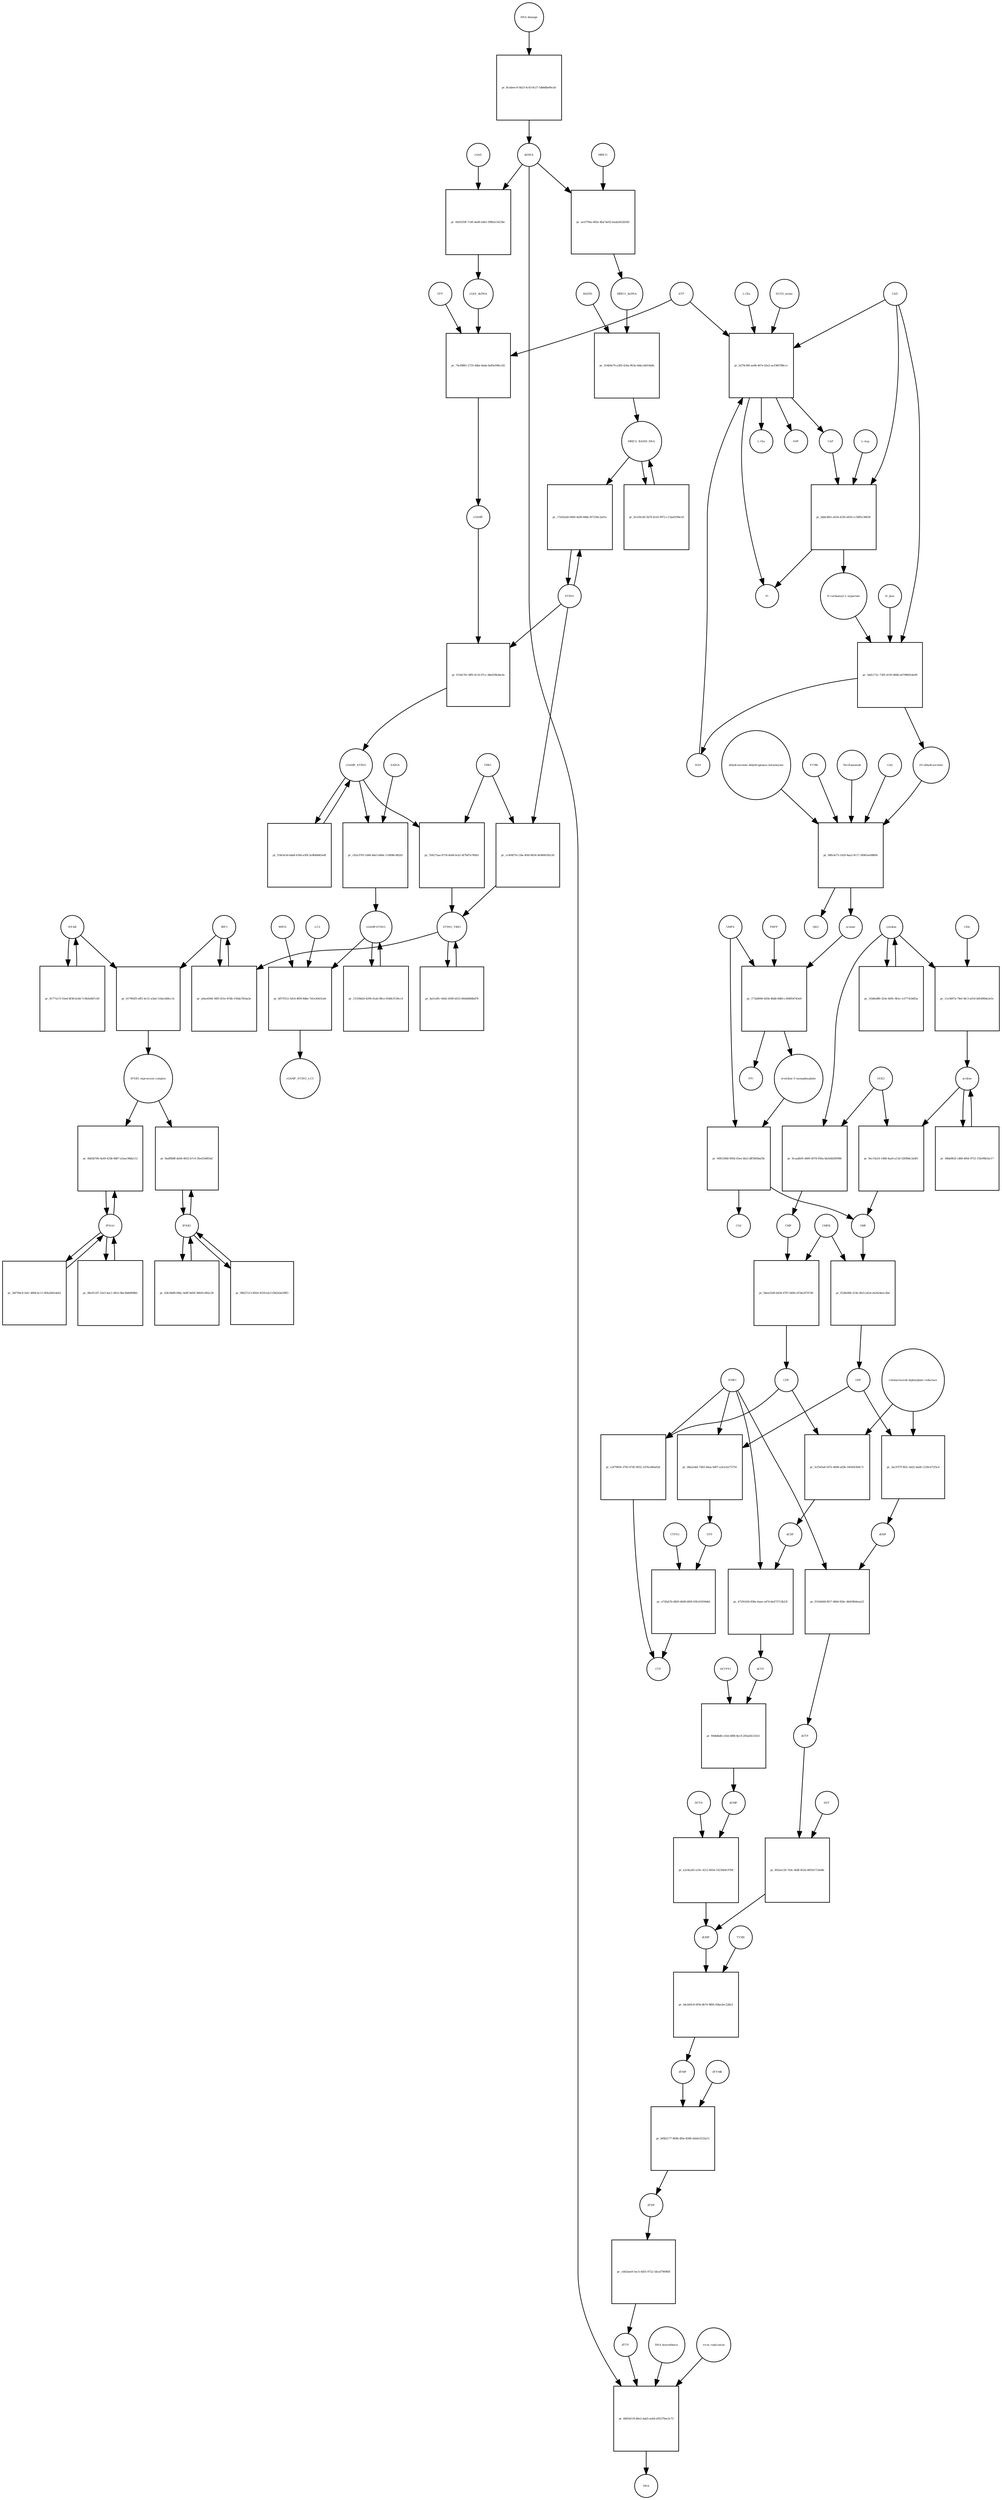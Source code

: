 strict digraph  {
"NF-kB" [annotation="urn_miriam_obo.go_GO%3A0071159", bipartite=0, cls=complex, fontsize=4, label="NF-kB", shape=circle];
"pr_617992f5-eff2-4c51-a3ad-118acd48cc3c" [annotation="", bipartite=1, cls=process, fontsize=4, label="pr_617992f5-eff2-4c51-a3ad-118acd48cc3c", shape=square];
"IFNB1 expression complex" [annotation="", bipartite=0, cls=complex, fontsize=4, label="IFNB1 expression complex", shape=circle];
IRF3 [annotation="urn_miriam_hgnc_6118|urn_miriam_uniprot_Q14653|urn_miriam_ensembl_ENSG00000126456|urn_miriam_refseq_NM_001571|urn_miriam_hgnc.symbol_IRF3|urn_miriam_ncbigene_3661", bipartite=0, cls="macromolecule multimer", fontsize=4, label=IRF3, shape=circle];
dCDP [annotation="urn_miriam_obo.chebi_CHEBI%3A28846", bipartite=0, cls="simple chemical", fontsize=4, label=dCDP, shape=circle];
"pr_47291426-838a-4aae-a47d-da473712b23f" [annotation="", bipartite=1, cls=process, fontsize=4, label="pr_47291426-838a-4aae-a47d-da473712b23f", shape=square];
dCTP [annotation="urn_miriam_obo.chebi_CHEBI%3A16311", bipartite=0, cls="simple chemical", fontsize=4, label=dCTP, shape=circle];
NME1 [annotation="urn_miriam_uniprot_P15531|urn_miriam_hgnc_7849", bipartite=0, cls=macromolecule, fontsize=4, label=NME1, shape=circle];
uridine [annotation="urn_miriam_obo.chebi_CHEBI%3A16704", bipartite=0, cls="simple chemical", fontsize=4, label=uridine, shape=circle];
"pr_9ec10a16-1488-4aa9-a13d-5269b8c3a4f5" [annotation="", bipartite=1, cls=process, fontsize=4, label="pr_9ec10a16-1488-4aa9-a13d-5269b8c3a4f5", shape=square];
UMP [annotation="urn_miriam_obo.chebi_CHEBI%3A57865", bipartite=0, cls="simple chemical", fontsize=4, label=UMP, shape=circle];
UCK2 [annotation="urn_miriam_uniprot_Q9HA47|urn_miriam_hgnc_HGNC%3A12562", bipartite=0, cls=macromolecule, fontsize=4, label=UCK2, shape=circle];
"orotidine 5'-monophosphate" [annotation="urn_miriam_obo.chebi_CHEBI%3A15842", bipartite=0, cls="simple chemical", fontsize=4, label="orotidine 5'-monophosphate", shape=circle];
"pr_008150b8-905b-43ee-bfa5-dff56fd4af5b" [annotation="", bipartite=1, cls=process, fontsize=4, label="pr_008150b8-905b-43ee-bfa5-dff56fd4af5b", shape=square];
UMPS [annotation="urn_miriam_ncbigene_7372|urn_miriam_refseq_NM_000373|urn_miriam_hgnc.symbol_UMPS|urn_miriam_hgnc_12563|urn_miriam_ensembl_ENSG00000114491|urn_miriam_uniprot_P11172", bipartite=0, cls="macromolecule multimer", fontsize=4, label=UMPS, shape=circle];
CO2 [annotation="urn_miriam_obo.chebi_CHEBI%3A16526", bipartite=0, cls="simple chemical", fontsize=4, label=CO2, shape=circle];
UTP [annotation="urn_miriam_obo.chebi_CHEBI%3A15713", bipartite=0, cls="simple chemical", fontsize=4, label=UTP, shape=circle];
"pr_a72fab7b-d820-4b08-bf09-03fc61659d4d" [annotation="", bipartite=1, cls=process, fontsize=4, label="pr_a72fab7b-d820-4b08-bf09-03fc61659d4d", shape=square];
CTP [annotation="urn_miriam_obo.chebi_CHEBI%3A17677", bipartite=0, cls="simple chemical", fontsize=4, label=CTP, shape=circle];
CTPS1 [annotation="urn_miriam_hgnc_HGNC%3A2519|urn_miriam_uniprot_P17812", bipartite=0, cls=macromolecule, fontsize=4, label=CTPS1, shape=circle];
UDP [annotation="urn_miriam_obo.chebi_CHEBI%3A17659", bipartite=0, cls="simple chemical", fontsize=4, label=UDP, shape=circle];
"pr_3ac97f7f-f82c-4d22-bad6-1239cb71f5c4" [annotation="", bipartite=1, cls=process, fontsize=4, label="pr_3ac97f7f-f82c-4d22-bad6-1239cb71f5c4", shape=square];
dUDP [annotation="urn_miriam_obo.chebi_CHEBI%3A28850", bipartite=0, cls="simple chemical", fontsize=4, label=dUDP, shape=circle];
"ribonucleoside-diphosphate reductase" [annotation="urn_miriam_brenda_1.17.4.1|urn_miriam_obo.go_GO%3A0005971", bipartite=0, cls=complex, fontsize=4, label="ribonucleoside-diphosphate reductase", shape=circle];
IFNB1 [annotation="urn_miriam_ensembl_ENSG00000171855|urn_miriam_hgnc.symbol_IFNB1|urn_miriam_hgnc_5434|urn_miriam_uniprot_P01574|urn_miriam_refseq_NM_002176|urn_miriam_ncbigene_3456", bipartite=0, cls=macromolecule, fontsize=4, label=IFNB1, shape=circle];
"pr_8adf9b8f-de66-4652-b7c0-5feef24893af" [annotation="", bipartite=1, cls=process, fontsize=4, label="pr_8adf9b8f-de66-4652-b7c0-5feef24893af", shape=square];
"pr_f528e906-219e-4fe5-a424-eb3424eec2bd" [annotation="", bipartite=1, cls=process, fontsize=4, label="pr_f528e906-219e-4fe5-a424-eb3424eec2bd", shape=square];
CMPK [annotation="urn_miriam_uniprot_P30085|urn_miriam_hgnc_HGNC%3A18170", bipartite=0, cls=macromolecule, fontsize=4, label=CMPK, shape=circle];
"cGAMP-STING" [annotation="", bipartite=0, cls=complex, fontsize=4, label="cGAMP-STING", shape=circle];
"pr_11559d24-4290-41ab-98ce-6548cf136cc4" [annotation="", bipartite=1, cls=process, fontsize=4, label="pr_11559d24-4290-41ab-98ce-6548cf136cc4", shape=square];
IFNA1 [annotation="urn_miriam_hgnc.symbol_IFNA1|urn_miriam_ncbigene_3439|urn_miriam_refseq_NM_024013|urn_miriam_uniprot_P01562|urn_miriam_hgnc_5417|urn_miriam_ensembl_ENSG00000197919", bipartite=0, cls=macromolecule, fontsize=4, label=IFNA1, shape=circle];
"pr_0bb5b766-0a49-433b-9d87-a5eac98da112" [annotation="", bipartite=1, cls=process, fontsize=4, label="pr_0bb5b766-0a49-433b-9d87-a5eac98da112", shape=square];
"pr_94bb962f-cd68-4f64-9755-15fe99b1bc17" [annotation="", bipartite=1, cls=process, fontsize=4, label="pr_94bb962f-cd68-4f64-9755-15fe99b1bc17", shape=square];
CDP [annotation="urn_miriam_obo.chebi_CHEBI%3A17239", bipartite=0, cls="simple chemical", fontsize=4, label=CDP, shape=circle];
"pr_5cf545a8-507e-4008-ad3b-1404563b9c7c" [annotation="", bipartite=1, cls=process, fontsize=4, label="pr_5cf545a8-507e-4008-ad3b-1404563b9c7c", shape=square];
"pr_e2f79854-3785-47d5-9932-1d76cd40a02d" [annotation="", bipartite=1, cls=process, fontsize=4, label="pr_e2f79854-3785-47d5-9932-1d76cd40a02d", shape=square];
dTDP [annotation="urn_miriam_obo.chebi_CHEBI%3A18075", bipartite=0, cls="simple chemical", fontsize=4, label=dTDP, shape=circle];
"pr_cb63aee9-5ec5-4d55-9722-5dcaf7909fdf" [annotation="", bipartite=1, cls=process, fontsize=4, label="pr_cb63aee9-5ec5-4d55-9722-5dcaf7909fdf", shape=square];
dTTP [annotation="urn_miriam_obo.chebi_CHEBI%3A18077", bipartite=0, cls="simple chemical", fontsize=4, label=dTTP, shape=circle];
CMP [annotation="urn_miriam_obo.chebi_CHEBI%3A17361", bipartite=0, cls="simple chemical", fontsize=4, label=CMP, shape=circle];
"pr_04ea55d0-bd34-4787-bfd9-c874e2974740" [annotation="", bipartite=1, cls=process, fontsize=4, label="pr_04ea55d0-bd34-4787-bfd9-c874e2974740", shape=square];
dUMP [annotation="urn_miriam_obo.chebi_CHEBI%3A17622", bipartite=0, cls="simple chemical", fontsize=4, label=dUMP, shape=circle];
"pr_44cb95c8-0f5b-4b74-9805-83be2ec228a3" [annotation="", bipartite=1, cls=process, fontsize=4, label="pr_44cb95c8-0f5b-4b74-9805-83be2ec228a3", shape=square];
dTMP [annotation="urn_miriam_obo.chebi_CHEBI%3A17013", bipartite=0, cls="simple chemical", fontsize=4, label=dTMP, shape=circle];
TYMS [annotation="urn_miriam_uniprot_P04818|urn_miriam_hgnc_HGNC%3A12441", bipartite=0, cls=macromolecule, fontsize=4, label=TYMS, shape=circle];
dsDNA [annotation="urn_miriam_obo.chebi_CHEBI%3A75909", bipartite=0, cls="simple chemical", fontsize=4, label=dsDNA, shape=circle];
"pr_6b95d118-d6e2-4ab5-aeb4-d35270ee3c73" [annotation="", bipartite=1, cls=process, fontsize=4, label="pr_6b95d118-d6e2-4ab5-aeb4-d35270ee3c73", shape=square];
DNA [annotation="", bipartite=0, cls="nucleic acid feature", fontsize=4, label=DNA, shape=circle];
"DNA biosynthesis" [annotation="urn_miriam_obo.go_GO%3A0071897", bipartite=0, cls=phenotype, fontsize=4, label="DNA biosynthesis", shape=circle];
"virus replication" [annotation="urn_miriam_obo.go_GO%3A0019079", bipartite=0, cls=phenotype, fontsize=4, label="virus replication", shape=circle];
MRE11_RAD50_DNA [annotation="", bipartite=0, cls=complex, fontsize=4, label=MRE11_RAD50_DNA, shape=circle];
"pr_9ce50c00-5b79-41d3-9972-c13aa9190e18" [annotation="", bipartite=1, cls=process, fontsize=4, label="pr_9ce50c00-5b79-41d3-9972-c13aa9190e18", shape=square];
"pr_f9d4dbd0-c63d-48f8-9ec9-205a64131b11" [annotation="", bipartite=1, cls=process, fontsize=4, label="pr_f9d4dbd0-c63d-48f8-9ec9-205a64131b11", shape=square];
dCMP [annotation="urn_miriam_obo.chebi_CHEBI%3A15918", bipartite=0, cls="simple chemical", fontsize=4, label=dCMP, shape=circle];
DCTPP1 [annotation="urn_miriam_uniprot_Q9H773|urn_miriam_hgnc_HGNC%3A28777", bipartite=0, cls=macromolecule, fontsize=4, label=DCTPP1, shape=circle];
"pr_98027213-8024-4559-b2cf-f9d2d3a59ff2" [annotation="", bipartite=1, cls=process, fontsize=4, label="pr_98027213-8024-4559-b2cf-f9d2d3a59ff2", shape=square];
"pr_43fc6b98-04bc-4e8f-9d58-36b91c882c28" [annotation="", bipartite=1, cls=process, fontsize=4, label="pr_43fc6b98-04bc-4e8f-9d58-36b91c882c28", shape=square];
ATP [annotation="urn_miriam_obo.chebi_CHEBI%3A15422", bipartite=0, cls="simple chemical", fontsize=4, label=ATP, shape=circle];
"pr_74cf8881-2735-44be-8ada-4ef0e598cc82" [annotation="", bipartite=1, cls=process, fontsize=4, label="pr_74cf8881-2735-44be-8ada-4ef0e598cc82", shape=square];
GTP [annotation="urn_miriam_obo.chebi_CHEBI%3A15996", bipartite=0, cls="simple chemical", fontsize=4, label=GTP, shape=circle];
cGAMP [annotation="urn_miriam_obo.chebi_CHEBI%3A75947", bipartite=0, cls="simple chemical", fontsize=4, label=cGAMP, shape=circle];
cGAS_dsDNA [annotation=urn_miriam_pubmed_28363908, bipartite=0, cls=complex, fontsize=4, label=cGAS_dsDNA, shape=circle];
cytidine [annotation="urn_miriam_obo.chebi_CHEBI%3A17562", bipartite=0, cls="simple chemical", fontsize=4, label=cytidine, shape=circle];
"pr_9caadb95-4400-4078-956a-bb3e8d3f0986" [annotation="", bipartite=1, cls=process, fontsize=4, label="pr_9caadb95-4400-4078-956a-bb3e8d3f0986", shape=square];
"pr_f516e761-6ff0-4110-97cc-dbef29b3dc0a" [annotation="", bipartite=1, cls=process, fontsize=4, label="pr_f516e761-6ff0-4110-97cc-dbef29b3dc0a", shape=square];
STING [annotation=urn_miriam_uniprot_Q86WV6, bipartite=0, cls="macromolecule multimer", fontsize=4, label=STING, shape=circle];
cGAMP_STING [annotation="urn_miriam_obo.go_GO%3A1990231", bipartite=0, cls=complex, fontsize=4, label=cGAMP_STING, shape=circle];
"L-Gln" [annotation="urn_miriam_obo.chebi_CHEBI%3A18050", bipartite=0, cls="simple chemical", fontsize=4, label="L-Gln", shape=circle];
"pr_b279c06f-ae84-447e-b5e2-acf360788ccc" [annotation="", bipartite=1, cls=process, fontsize=4, label="pr_b279c06f-ae84-447e-b5e2-acf360788ccc", shape=square];
CAP [annotation="urn_miriam_obo.chebi_CHEBI%3A17672", bipartite=0, cls="simple chemical", fontsize=4, label=CAP, shape=circle];
CAD [annotation="urn_miriam_refseq_NM_001306079|urn_miriam_hgnc_1424|urn_miriam_hgnc.symbol_CAD|urn_miriam_uniprot_P27708|urn_miriam_ncbigene_790|urn_miriam_ensembl_ENSG00000084774", bipartite=0, cls=macromolecule, fontsize=4, label=CAD, shape=circle];
HCO3_minus [annotation="urn_miriam_obo.chebi_CHEBI%3A17544", bipartite=0, cls="simple chemical", fontsize=4, label=HCO3_minus, shape=circle];
H2O [annotation="urn_miriam_obo.chebi_CHEBI%3A15377", bipartite=0, cls="simple chemical", fontsize=4, label=H2O, shape=circle];
"L-Glu" [annotation="urn_miriam_obo.chebi_CHEBI%3A16015", bipartite=0, cls="simple chemical", fontsize=4, label="L-Glu", shape=circle];
ADP [annotation="urn_miriam_obo.chebi_CHEBI%3A16761", bipartite=0, cls="simple chemical", fontsize=4, label=ADP, shape=circle];
Pi [annotation="urn_miriam_obo.chebi_CHEBI%3A18367", bipartite=0, cls="simple chemical", fontsize=4, label=Pi, shape=circle];
"pr_08a2e4af-7483-44aa-9d07-a3e2cb275754" [annotation="", bipartite=1, cls=process, fontsize=4, label="pr_08a2e4af-7483-44aa-9d07-a3e2cb275754", shape=square];
"N-carbamoyl-L-aspartate" [annotation="urn_miriam_obo.chebi_CHEBI%3A32814", bipartite=0, cls="simple chemical", fontsize=4, label="N-carbamoyl-L-aspartate", shape=circle];
"pr_5dd1172c-7305-4195-860b-a6799691da99" [annotation="", bipartite=1, cls=process, fontsize=4, label="pr_5dd1172c-7305-4195-860b-a6799691da99", shape=square];
"(S)-dihydroorotate" [annotation="urn_miriam_obo.chebi_CHEBI%3A30864", bipartite=0, cls="simple chemical", fontsize=4, label="(S)-dihydroorotate", shape=circle];
H_plus [annotation="urn_miriam_obo.chebi_CHEBI%3A15378", bipartite=0, cls="simple chemical", fontsize=4, label=H_plus, shape=circle];
"pr_41771a73-55ed-4f38-bcb6-7c9b3e8d7c49" [annotation="", bipartite=1, cls=process, fontsize=4, label="pr_41771a73-55ed-4f38-bcb6-7c9b3e8d7c49", shape=square];
"pr_98c81187-22e3-4ac1-841e-8bc3b8d498b5" [annotation="", bipartite=1, cls=process, fontsize=4, label="pr_98c81187-22e3-4ac1-841e-8bc3b8d498b5", shape=square];
TBK1 [annotation="urn_miriam_hgnc.symbol_TBK1|urn_miriam_ensembl_ENSG00000183735|urn_miriam_uniprot_Q9UHD2|urn_miriam_refseq_NM_013254|urn_miriam_hgnc_11584|urn_miriam_ncbigene_29110", bipartite=0, cls=macromolecule, fontsize=4, label=TBK1, shape=circle];
"pr_7b4275aa-8718-4e84-bcb1-4f7bd7e780b3" [annotation="", bipartite=1, cls=process, fontsize=4, label="pr_7b4275aa-8718-4e84-bcb1-4f7bd7e780b3", shape=square];
STING_TBK1 [annotation=urn_miriam_pubmed_30842653, bipartite=0, cls=complex, fontsize=4, label=STING_TBK1, shape=circle];
"pr_17d1b2a8-0400-4a90-8d8e-f67238c2a01e" [annotation="", bipartite=1, cls=process, fontsize=4, label="pr_17d1b2a8-0400-4a90-8d8e-f67238c2a01e", shape=square];
"pr_2bf794c4-3afc-4884-bc11-0f4a2b91da42" [annotation="", bipartite=1, cls=process, fontsize=4, label="pr_2bf794c4-3afc-4884-bc11-0f4a2b91da42", shape=square];
"pr_4429259f-7cb0-4a48-a0b3-598b5c5d13bc" [annotation="", bipartite=1, cls=process, fontsize=4, label="pr_4429259f-7cb0-4a48-a0b3-598b5c5d13bc", shape=square];
cGAS [annotation="urn_miriam_ensembl_ENSG00000164430|urn_miriam_hgnc_21367|urn_miriam_ncbigene_115004|urn_miriam_uniprot_Q8N884|urn_miriam_hgnc.symbol_CGAS|urn_miriam_refseq_NM_138441", bipartite=0, cls=macromolecule, fontsize=4, label=cGAS, shape=circle];
"pr_4a51effc-0442-4509-b553-6fd4d9d4bd78" [annotation="", bipartite=1, cls=process, fontsize=4, label="pr_4a51effc-0442-4509-b553-6fd4d9d4bd78", shape=square];
orotate [annotation="urn_miriam_obo.chebi_CHEBI%3A30839", bipartite=0, cls="simple chemical", fontsize=4, label=orotate, shape=circle];
"pr_173a8006-403b-48db-9d60-c39d954743e0" [annotation="", bipartite=1, cls=process, fontsize=4, label="pr_173a8006-403b-48db-9d60-c39d954743e0", shape=square];
PRPP [annotation="urn_miriam_obo.chebi_CHEBI%3A17111", bipartite=0, cls="simple chemical", fontsize=4, label=PRPP, shape=circle];
PPi [annotation="urn_miriam_obo.chebi_CHEBI%3A18361", bipartite=0, cls="simple chemical", fontsize=4, label=PPi, shape=circle];
"pr_31b8ed89-323e-4691-9b1e-1cf773cb6f2a" [annotation="", bipartite=1, cls=process, fontsize=4, label="pr_31b8ed89-323e-4691-9b1e-1cf773cb6f2a", shape=square];
"pr_a6ae4566-36f5-451e-87db-150da781ba3e" [annotation="", bipartite=1, cls=process, fontsize=4, label="pr_a6ae4566-36f5-451e-87db-150da781ba3e", shape=square];
"pr_f18e5e5d-6da8-4340-a5f8-2e9b4b843edf" [annotation="", bipartite=1, cls=process, fontsize=4, label="pr_f18e5e5d-6da8-4340-a5f8-2e9b4b843edf", shape=square];
RAD50 [annotation="urn_miriam_ncbigene_10111|urn_miriam_refseq_NM_005732|urn_miriam_uniprot_Q92878|urn_miriam_hgnc.symbol_RAD50|urn_miriam_ensembl_ENSG00000113522|urn_miriam_hgnc_9816", bipartite=0, cls="macromolecule multimer", fontsize=4, label=RAD50, shape=circle];
"pr_914b9a70-a385-424a-963a-0d4ce4d19a6b" [annotation="", bipartite=1, cls=process, fontsize=4, label="pr_914b9a70-a385-424a-963a-0d4ce4d19a6b", shape=square];
MRE11_dsDNA [annotation="urn_miriam_obo.go_GO%3A0003690", bipartite=0, cls=complex, fontsize=4, label=MRE11_dsDNA, shape=circle];
"pr_08fe3e75-1420-4aa2-9c17-34961ee08804" [annotation="", bipartite=1, cls=process, fontsize=4, label="pr_08fe3e75-1420-4aa2-9c17-34961ee08804", shape=square];
"dihydroorotate dehydrogenase holoenzyme" [annotation="urn_miriam_ncbigene_1723|urn_miriam_hgnc_HGNC%3A2867|urn_miriam_hgnc.symbol_DHODH", bipartite=0, cls="simple chemical", fontsize=4, label="dihydroorotate dehydrogenase holoenzyme", shape=circle];
P1788 [annotation=urn_miriam_pubmed_31740051, bipartite=0, cls="simple chemical", fontsize=4, label=P1788, shape=circle];
Teriflunomide [annotation=urn_miriam_drugbank_DB08880, bipartite=0, cls="simple chemical", fontsize=4, label=Teriflunomide, shape=circle];
CoQ [annotation="urn_miriam_obo.chebi_CHEBI%3A16389", bipartite=0, cls="simple chemical", fontsize=4, label=CoQ, shape=circle];
QH2 [annotation="urn_miriam_obo.chebi_CHEBI%3A17976", bipartite=0, cls="simple chemical", fontsize=4, label=QH2, shape=circle];
"pr_f5164648-8f17-40b0-82bc-db4590deaa23" [annotation="", bipartite=1, cls=process, fontsize=4, label="pr_f5164648-8f17-40b0-82bc-db4590deaa23", shape=square];
dUTP [annotation="urn_miriam_obo.chebi_CHEBI%3A17625", bipartite=0, cls="simple chemical", fontsize=4, label=dUTP, shape=circle];
"pr_11e3497a-74ef-4fc3-a016-b654964e2e5c" [annotation="", bipartite=1, cls=process, fontsize=4, label="pr_11e3497a-74ef-4fc3-a016-b654964e2e5c", shape=square];
CDA [annotation="urn_miriam_uniprot_P32320|urn_miriam_ncbigene_978|urn_miriam_refseq_NM_001785|urn_miriam_ensembl_ENSG00000158825|urn_miriam_hgnc.symbol_CDA|urn_miriam_hgnc_1712", bipartite=0, cls=macromolecule, fontsize=4, label=CDA, shape=circle];
"pr_802ea126-7e9c-4b8f-852d-4f6541724e8b" [annotation="", bipartite=1, cls=process, fontsize=4, label="pr_802ea126-7e9c-4b8f-852d-4f6541724e8b", shape=square];
DUT [annotation="urn_miriam_hgnc_HGNC%3A3078|urn_miriam_uniprot_P33316", bipartite=0, cls=macromolecule, fontsize=4, label=DUT, shape=circle];
"pr_bf57f312-5d14-4f09-8dbe-7d1e36431afe" [annotation="", bipartite=1, cls=process, fontsize=4, label="pr_bf57f312-5d14-4f09-8dbe-7d1e36431afe", shape=square];
LC3 [annotation="", bipartite=0, cls=macromolecule, fontsize=4, label=LC3, shape=circle];
cGAMP_STING_LC3 [annotation="", bipartite=0, cls=complex, fontsize=4, label=cGAMP_STING_LC3, shape=circle];
WIPI2 [annotation="urn_miriam_refseq_NM_015610|urn_miriam_hgnc_32225|urn_miriam_hgnc.symbol_WIPI2|urn_miriam_ensembl_ENSG00000157954|urn_miriam_ncbigene_26100|urn_miriam_uniprot_Q9Y4P8", bipartite=0, cls=macromolecule, fontsize=4, label=WIPI2, shape=circle];
"pr_dddc4fb1-a024-4329-a830-cc5885c38634" [annotation="", bipartite=1, cls=process, fontsize=4, label="pr_dddc4fb1-a024-4329-a830-cc5885c38634", shape=square];
"L-Asp" [annotation="urn_miriam_obo.chebi_CHEBI%3A29991", bipartite=0, cls="simple chemical", fontsize=4, label="L-Asp", shape=circle];
"pr_ae1f794a-483a-4faf-be92-6aab281d2045" [annotation="", bipartite=1, cls=process, fontsize=4, label="pr_ae1f794a-483a-4faf-be92-6aab281d2045", shape=square];
MRE11 [annotation="urn_miriam_hgnc.symbol_MRE11|urn_miriam_ncbigene_4361|urn_miriam_uniprot_P49959|urn_miriam_ensembl_ENSG00000020922|urn_miriam_refseq_NM_005591|urn_miriam_hgnc_7230", bipartite=0, cls="macromolecule multimer", fontsize=4, label=MRE11, shape=circle];
"pr_bf6b2177-869b-4f0e-8286-0eb0cf233a15" [annotation="", bipartite=1, cls=process, fontsize=4, label="pr_bf6b2177-869b-4f0e-8286-0eb0cf233a15", shape=square];
dTYMK [annotation="urn_miriam_uniprot_P23919|urn_miriam_hgnc_HGNC%3A3061", bipartite=0, cls=macromolecule, fontsize=4, label=dTYMK, shape=circle];
"pr_c82e3705-1d44-4de3-b60e-11489bc982d3" [annotation="", bipartite=1, cls=process, fontsize=4, label="pr_c82e3705-1d44-4de3-b60e-11489bc982d3", shape=square];
SAR1A [annotation="urn_miriam_uniprot_Q9NR31|urn_miriam_ensembl_ENSG00000079332|urn_miriam_hgnc_10534|urn_miriam_hgnc.symbol_SAR1A|urn_miriam_refseq_NM_001142648|urn_miriam_ncbigene_56681", bipartite=0, cls=macromolecule, fontsize=4, label=SAR1A, shape=circle];
"pr_cc404f7d-c1be-4f40-8634-9e9606392cfd" [annotation="", bipartite=1, cls=process, fontsize=4, label="pr_cc404f7d-c1be-4f40-8634-9e9606392cfd", shape=square];
"pr_8cabeec9-5b23-4c43-8c27-5db6dbef6ca0" [annotation="", bipartite=1, cls=process, fontsize=4, label="pr_8cabeec9-5b23-4c43-8c27-5db6dbef6ca0", shape=square];
"DNA damage" [annotation="", bipartite=0, cls=phenotype, fontsize=4, label="DNA damage", shape=circle];
"pr_a2c8a245-a18c-4212-805d-33239e8c9769" [annotation="", bipartite=1, cls=process, fontsize=4, label="pr_a2c8a245-a18c-4212-805d-33239e8c9769", shape=square];
DCTD [annotation="urn_miriam_uniprot_P32321|urn_miriam_hgnc_HGNC%3A2710", bipartite=0, cls=macromolecule, fontsize=4, label=DCTD, shape=circle];
"NF-kB" -> "pr_617992f5-eff2-4c51-a3ad-118acd48cc3c"  [annotation="", interaction_type=consumption];
"NF-kB" -> "pr_41771a73-55ed-4f38-bcb6-7c9b3e8d7c49"  [annotation="", interaction_type=consumption];
"pr_617992f5-eff2-4c51-a3ad-118acd48cc3c" -> "IFNB1 expression complex"  [annotation="", interaction_type=production];
"IFNB1 expression complex" -> "pr_8adf9b8f-de66-4652-b7c0-5feef24893af"  [annotation=urn_miriam_pubmed_20610653, interaction_type=stimulation];
"IFNB1 expression complex" -> "pr_0bb5b766-0a49-433b-9d87-a5eac98da112"  [annotation=urn_miriam_pubmed_16979567, interaction_type=stimulation];
IRF3 -> "pr_617992f5-eff2-4c51-a3ad-118acd48cc3c"  [annotation="", interaction_type=consumption];
IRF3 -> "pr_a6ae4566-36f5-451e-87db-150da781ba3e"  [annotation="", interaction_type=consumption];
dCDP -> "pr_47291426-838a-4aae-a47d-da473712b23f"  [annotation="", interaction_type=consumption];
"pr_47291426-838a-4aae-a47d-da473712b23f" -> dCTP  [annotation="", interaction_type=production];
dCTP -> "pr_f9d4dbd0-c63d-48f8-9ec9-205a64131b11"  [annotation="", interaction_type=consumption];
NME1 -> "pr_47291426-838a-4aae-a47d-da473712b23f"  [annotation=urn_miriam_pubmed_17827303, interaction_type=catalysis];
NME1 -> "pr_e2f79854-3785-47d5-9932-1d76cd40a02d"  [annotation=urn_miriam_pubmed_28458037, interaction_type=catalysis];
NME1 -> "pr_08a2e4af-7483-44aa-9d07-a3e2cb275754"  [annotation=urn_miriam_pubmed_28458037, interaction_type=catalysis];
NME1 -> "pr_f5164648-8f17-40b0-82bc-db4590deaa23"  [annotation=urn_miriam_pubmed_17827303, interaction_type=catalysis];
uridine -> "pr_9ec10a16-1488-4aa9-a13d-5269b8c3a4f5"  [annotation="", interaction_type=consumption];
uridine -> "pr_94bb962f-cd68-4f64-9755-15fe99b1bc17"  [annotation="", interaction_type=consumption];
"pr_9ec10a16-1488-4aa9-a13d-5269b8c3a4f5" -> UMP  [annotation="", interaction_type=production];
UMP -> "pr_f528e906-219e-4fe5-a424-eb3424eec2bd"  [annotation="", interaction_type=consumption];
UCK2 -> "pr_9ec10a16-1488-4aa9-a13d-5269b8c3a4f5"  [annotation=urn_miriam_pubmed_15130468, interaction_type=catalysis];
UCK2 -> "pr_9caadb95-4400-4078-956a-bb3e8d3f0986"  [annotation=urn_miriam_pubmed_15130468, interaction_type=catalysis];
"orotidine 5'-monophosphate" -> "pr_008150b8-905b-43ee-bfa5-dff56fd4af5b"  [annotation="", interaction_type=consumption];
"pr_008150b8-905b-43ee-bfa5-dff56fd4af5b" -> UMP  [annotation="", interaction_type=production];
"pr_008150b8-905b-43ee-bfa5-dff56fd4af5b" -> CO2  [annotation="", interaction_type=production];
UMPS -> "pr_008150b8-905b-43ee-bfa5-dff56fd4af5b"  [annotation=urn_miriam_reactome_REACT_1698, interaction_type=catalysis];
UMPS -> "pr_173a8006-403b-48db-9d60-c39d954743e0"  [annotation=urn_miriam_reactome_REACT_1698, interaction_type=catalysis];
UTP -> "pr_a72fab7b-d820-4b08-bf09-03fc61659d4d"  [annotation="", interaction_type=consumption];
"pr_a72fab7b-d820-4b08-bf09-03fc61659d4d" -> CTP  [annotation="", interaction_type=production];
CTPS1 -> "pr_a72fab7b-d820-4b08-bf09-03fc61659d4d"  [annotation=urn_miriam_pubmed_5411547, interaction_type=catalysis];
UDP -> "pr_3ac97f7f-f82c-4d22-bad6-1239cb71f5c4"  [annotation="", interaction_type=consumption];
UDP -> "pr_08a2e4af-7483-44aa-9d07-a3e2cb275754"  [annotation="", interaction_type=consumption];
"pr_3ac97f7f-f82c-4d22-bad6-1239cb71f5c4" -> dUDP  [annotation="", interaction_type=production];
dUDP -> "pr_f5164648-8f17-40b0-82bc-db4590deaa23"  [annotation="", interaction_type=consumption];
"ribonucleoside-diphosphate reductase" -> "pr_3ac97f7f-f82c-4d22-bad6-1239cb71f5c4"  [annotation=urn_miriam_pubmed_24809024, interaction_type=catalysis];
"ribonucleoside-diphosphate reductase" -> "pr_5cf545a8-507e-4008-ad3b-1404563b9c7c"  [annotation=urn_miriam_pubmed_24809024, interaction_type=catalysis];
IFNB1 -> "pr_8adf9b8f-de66-4652-b7c0-5feef24893af"  [annotation="", interaction_type=consumption];
IFNB1 -> "pr_98027213-8024-4559-b2cf-f9d2d3a59ff2"  [annotation="", interaction_type=consumption];
IFNB1 -> "pr_43fc6b98-04bc-4e8f-9d58-36b91c882c28"  [annotation="", interaction_type=consumption];
"pr_8adf9b8f-de66-4652-b7c0-5feef24893af" -> IFNB1  [annotation="", interaction_type=production];
"pr_f528e906-219e-4fe5-a424-eb3424eec2bd" -> UDP  [annotation="", interaction_type=production];
CMPK -> "pr_f528e906-219e-4fe5-a424-eb3424eec2bd"  [annotation=urn_miriam_pubmed_10462544, interaction_type=catalysis];
CMPK -> "pr_04ea55d0-bd34-4787-bfd9-c874e2974740"  [annotation=urn_miriam_pubmed_10462544, interaction_type=catalysis];
"cGAMP-STING" -> "pr_11559d24-4290-41ab-98ce-6548cf136cc4"  [annotation="", interaction_type=consumption];
"cGAMP-STING" -> "pr_bf57f312-5d14-4f09-8dbe-7d1e36431afe"  [annotation="", interaction_type=consumption];
"pr_11559d24-4290-41ab-98ce-6548cf136cc4" -> "cGAMP-STING"  [annotation="", interaction_type=production];
IFNA1 -> "pr_0bb5b766-0a49-433b-9d87-a5eac98da112"  [annotation="", interaction_type=consumption];
IFNA1 -> "pr_98c81187-22e3-4ac1-841e-8bc3b8d498b5"  [annotation="", interaction_type=consumption];
IFNA1 -> "pr_2bf794c4-3afc-4884-bc11-0f4a2b91da42"  [annotation="", interaction_type=consumption];
"pr_0bb5b766-0a49-433b-9d87-a5eac98da112" -> IFNA1  [annotation="", interaction_type=production];
"pr_94bb962f-cd68-4f64-9755-15fe99b1bc17" -> uridine  [annotation="", interaction_type=production];
CDP -> "pr_5cf545a8-507e-4008-ad3b-1404563b9c7c"  [annotation="", interaction_type=consumption];
CDP -> "pr_e2f79854-3785-47d5-9932-1d76cd40a02d"  [annotation="", interaction_type=consumption];
"pr_5cf545a8-507e-4008-ad3b-1404563b9c7c" -> dCDP  [annotation="", interaction_type=production];
"pr_e2f79854-3785-47d5-9932-1d76cd40a02d" -> CTP  [annotation="", interaction_type=production];
dTDP -> "pr_cb63aee9-5ec5-4d55-9722-5dcaf7909fdf"  [annotation="", interaction_type=consumption];
"pr_cb63aee9-5ec5-4d55-9722-5dcaf7909fdf" -> dTTP  [annotation="", interaction_type=production];
dTTP -> "pr_6b95d118-d6e2-4ab5-aeb4-d35270ee3c73"  [annotation="", interaction_type=consumption];
CMP -> "pr_04ea55d0-bd34-4787-bfd9-c874e2974740"  [annotation="", interaction_type=consumption];
"pr_04ea55d0-bd34-4787-bfd9-c874e2974740" -> CDP  [annotation="", interaction_type=production];
dUMP -> "pr_44cb95c8-0f5b-4b74-9805-83be2ec228a3"  [annotation="", interaction_type=consumption];
"pr_44cb95c8-0f5b-4b74-9805-83be2ec228a3" -> dTMP  [annotation="", interaction_type=production];
dTMP -> "pr_bf6b2177-869b-4f0e-8286-0eb0cf233a15"  [annotation="", interaction_type=consumption];
TYMS -> "pr_44cb95c8-0f5b-4b74-9805-83be2ec228a3"  [annotation=urn_miriam_pubmed_3099389, interaction_type=catalysis];
dsDNA -> "pr_6b95d118-d6e2-4ab5-aeb4-d35270ee3c73"  [annotation="", interaction_type=consumption];
dsDNA -> "pr_4429259f-7cb0-4a48-a0b3-598b5c5d13bc"  [annotation="", interaction_type=consumption];
dsDNA -> "pr_ae1f794a-483a-4faf-be92-6aab281d2045"  [annotation="", interaction_type=consumption];
"pr_6b95d118-d6e2-4ab5-aeb4-d35270ee3c73" -> DNA  [annotation="", interaction_type=production];
"DNA biosynthesis" -> "pr_6b95d118-d6e2-4ab5-aeb4-d35270ee3c73"  [annotation="", interaction_type=catalysis];
"virus replication" -> "pr_6b95d118-d6e2-4ab5-aeb4-d35270ee3c73"  [annotation="", interaction_type=inhibition];
MRE11_RAD50_DNA -> "pr_9ce50c00-5b79-41d3-9972-c13aa9190e18"  [annotation="", interaction_type=consumption];
MRE11_RAD50_DNA -> "pr_17d1b2a8-0400-4a90-8d8e-f67238c2a01e"  [annotation=urn_miriam_pubmed_23388631, interaction_type=catalysis];
"pr_9ce50c00-5b79-41d3-9972-c13aa9190e18" -> MRE11_RAD50_DNA  [annotation="", interaction_type=production];
"pr_f9d4dbd0-c63d-48f8-9ec9-205a64131b11" -> dCMP  [annotation="", interaction_type=production];
dCMP -> "pr_a2c8a245-a18c-4212-805d-33239e8c9769"  [annotation="", interaction_type=consumption];
DCTPP1 -> "pr_f9d4dbd0-c63d-48f8-9ec9-205a64131b11"  [annotation=urn_miriam_pubmed_13788541, interaction_type=catalysis];
"pr_98027213-8024-4559-b2cf-f9d2d3a59ff2" -> IFNB1  [annotation="", interaction_type=production];
"pr_43fc6b98-04bc-4e8f-9d58-36b91c882c28" -> IFNB1  [annotation="", interaction_type=production];
ATP -> "pr_74cf8881-2735-44be-8ada-4ef0e598cc82"  [annotation="", interaction_type=consumption];
ATP -> "pr_b279c06f-ae84-447e-b5e2-acf360788ccc"  [annotation="", interaction_type=consumption];
"pr_74cf8881-2735-44be-8ada-4ef0e598cc82" -> cGAMP  [annotation="", interaction_type=production];
GTP -> "pr_74cf8881-2735-44be-8ada-4ef0e598cc82"  [annotation="", interaction_type=consumption];
cGAMP -> "pr_f516e761-6ff0-4110-97cc-dbef29b3dc0a"  [annotation="", interaction_type=consumption];
cGAS_dsDNA -> "pr_74cf8881-2735-44be-8ada-4ef0e598cc82"  [annotation=urn_miriam_pubmed_29622565, interaction_type=catalysis];
cytidine -> "pr_9caadb95-4400-4078-956a-bb3e8d3f0986"  [annotation="", interaction_type=consumption];
cytidine -> "pr_31b8ed89-323e-4691-9b1e-1cf773cb6f2a"  [annotation="", interaction_type=consumption];
cytidine -> "pr_11e3497a-74ef-4fc3-a016-b654964e2e5c"  [annotation="", interaction_type=consumption];
"pr_9caadb95-4400-4078-956a-bb3e8d3f0986" -> CMP  [annotation="", interaction_type=production];
"pr_f516e761-6ff0-4110-97cc-dbef29b3dc0a" -> cGAMP_STING  [annotation="", interaction_type=production];
STING -> "pr_f516e761-6ff0-4110-97cc-dbef29b3dc0a"  [annotation="", interaction_type=consumption];
STING -> "pr_17d1b2a8-0400-4a90-8d8e-f67238c2a01e"  [annotation="", interaction_type=consumption];
STING -> "pr_cc404f7d-c1be-4f40-8634-9e9606392cfd"  [annotation="", interaction_type=consumption];
cGAMP_STING -> "pr_7b4275aa-8718-4e84-bcb1-4f7bd7e780b3"  [annotation="", interaction_type=consumption];
cGAMP_STING -> "pr_f18e5e5d-6da8-4340-a5f8-2e9b4b843edf"  [annotation="", interaction_type=consumption];
cGAMP_STING -> "pr_c82e3705-1d44-4de3-b60e-11489bc982d3"  [annotation="", interaction_type=consumption];
"L-Gln" -> "pr_b279c06f-ae84-447e-b5e2-acf360788ccc"  [annotation="", interaction_type=consumption];
"pr_b279c06f-ae84-447e-b5e2-acf360788ccc" -> CAP  [annotation="", interaction_type=production];
"pr_b279c06f-ae84-447e-b5e2-acf360788ccc" -> "L-Glu"  [annotation="", interaction_type=production];
"pr_b279c06f-ae84-447e-b5e2-acf360788ccc" -> ADP  [annotation="", interaction_type=production];
"pr_b279c06f-ae84-447e-b5e2-acf360788ccc" -> Pi  [annotation="", interaction_type=production];
CAP -> "pr_dddc4fb1-a024-4329-a830-cc5885c38634"  [annotation="", interaction_type=consumption];
CAD -> "pr_b279c06f-ae84-447e-b5e2-acf360788ccc"  [annotation=urn_miriam_reactome_REACT_73577, interaction_type=catalysis];
CAD -> "pr_5dd1172c-7305-4195-860b-a6799691da99"  [annotation=urn_miriam_reactome_REACT_1698, interaction_type=catalysis];
CAD -> "pr_dddc4fb1-a024-4329-a830-cc5885c38634"  [annotation=urn_miriam_reactome_REACT_1698, interaction_type=catalysis];
HCO3_minus -> "pr_b279c06f-ae84-447e-b5e2-acf360788ccc"  [annotation="", interaction_type=consumption];
H2O -> "pr_b279c06f-ae84-447e-b5e2-acf360788ccc"  [annotation="", interaction_type=consumption];
"pr_08a2e4af-7483-44aa-9d07-a3e2cb275754" -> UTP  [annotation="", interaction_type=production];
"N-carbamoyl-L-aspartate" -> "pr_5dd1172c-7305-4195-860b-a6799691da99"  [annotation="", interaction_type=consumption];
"pr_5dd1172c-7305-4195-860b-a6799691da99" -> "(S)-dihydroorotate"  [annotation="", interaction_type=production];
"pr_5dd1172c-7305-4195-860b-a6799691da99" -> H2O  [annotation="", interaction_type=production];
"(S)-dihydroorotate" -> "pr_08fe3e75-1420-4aa2-9c17-34961ee08804"  [annotation="", interaction_type=consumption];
H_plus -> "pr_5dd1172c-7305-4195-860b-a6799691da99"  [annotation="", interaction_type=consumption];
"pr_41771a73-55ed-4f38-bcb6-7c9b3e8d7c49" -> "NF-kB"  [annotation="", interaction_type=production];
"pr_98c81187-22e3-4ac1-841e-8bc3b8d498b5" -> IFNA1  [annotation="", interaction_type=production];
TBK1 -> "pr_7b4275aa-8718-4e84-bcb1-4f7bd7e780b3"  [annotation="", interaction_type=consumption];
TBK1 -> "pr_cc404f7d-c1be-4f40-8634-9e9606392cfd"  [annotation="", interaction_type=consumption];
"pr_7b4275aa-8718-4e84-bcb1-4f7bd7e780b3" -> STING_TBK1  [annotation="", interaction_type=production];
STING_TBK1 -> "pr_4a51effc-0442-4509-b553-6fd4d9d4bd78"  [annotation="", interaction_type=consumption];
STING_TBK1 -> "pr_a6ae4566-36f5-451e-87db-150da781ba3e"  [annotation="urn_miriam_pubmed_22394562|urn_miriam_pubmed_25636800", interaction_type=catalysis];
"pr_17d1b2a8-0400-4a90-8d8e-f67238c2a01e" -> STING  [annotation="", interaction_type=production];
"pr_2bf794c4-3afc-4884-bc11-0f4a2b91da42" -> IFNA1  [annotation="", interaction_type=production];
"pr_4429259f-7cb0-4a48-a0b3-598b5c5d13bc" -> cGAS_dsDNA  [annotation="", interaction_type=production];
cGAS -> "pr_4429259f-7cb0-4a48-a0b3-598b5c5d13bc"  [annotation="", interaction_type=consumption];
"pr_4a51effc-0442-4509-b553-6fd4d9d4bd78" -> STING_TBK1  [annotation="", interaction_type=production];
orotate -> "pr_173a8006-403b-48db-9d60-c39d954743e0"  [annotation="", interaction_type=consumption];
"pr_173a8006-403b-48db-9d60-c39d954743e0" -> "orotidine 5'-monophosphate"  [annotation="", interaction_type=production];
"pr_173a8006-403b-48db-9d60-c39d954743e0" -> PPi  [annotation="", interaction_type=production];
PRPP -> "pr_173a8006-403b-48db-9d60-c39d954743e0"  [annotation="", interaction_type=consumption];
"pr_31b8ed89-323e-4691-9b1e-1cf773cb6f2a" -> cytidine  [annotation="", interaction_type=production];
"pr_a6ae4566-36f5-451e-87db-150da781ba3e" -> IRF3  [annotation="", interaction_type=production];
"pr_f18e5e5d-6da8-4340-a5f8-2e9b4b843edf" -> cGAMP_STING  [annotation="", interaction_type=production];
RAD50 -> "pr_914b9a70-a385-424a-963a-0d4ce4d19a6b"  [annotation="", interaction_type=consumption];
"pr_914b9a70-a385-424a-963a-0d4ce4d19a6b" -> MRE11_RAD50_DNA  [annotation="", interaction_type=production];
MRE11_dsDNA -> "pr_914b9a70-a385-424a-963a-0d4ce4d19a6b"  [annotation="", interaction_type=consumption];
"pr_08fe3e75-1420-4aa2-9c17-34961ee08804" -> orotate  [annotation="", interaction_type=production];
"pr_08fe3e75-1420-4aa2-9c17-34961ee08804" -> QH2  [annotation="", interaction_type=production];
"dihydroorotate dehydrogenase holoenzyme" -> "pr_08fe3e75-1420-4aa2-9c17-34961ee08804"  [annotation="urn_miriam_reactome_REACT_1698|urn_miriam_doi_10.1101%2F2020.03.11.983056", interaction_type=catalysis];
P1788 -> "pr_08fe3e75-1420-4aa2-9c17-34961ee08804"  [annotation="urn_miriam_reactome_REACT_1698|urn_miriam_doi_10.1101%2F2020.03.11.983056", interaction_type=inhibition];
Teriflunomide -> "pr_08fe3e75-1420-4aa2-9c17-34961ee08804"  [annotation="urn_miriam_reactome_REACT_1698|urn_miriam_doi_10.1101%2F2020.03.11.983056", interaction_type=inhibition];
CoQ -> "pr_08fe3e75-1420-4aa2-9c17-34961ee08804"  [annotation="", interaction_type=consumption];
"pr_f5164648-8f17-40b0-82bc-db4590deaa23" -> dUTP  [annotation="", interaction_type=production];
dUTP -> "pr_802ea126-7e9c-4b8f-852d-4f6541724e8b"  [annotation="", interaction_type=consumption];
"pr_11e3497a-74ef-4fc3-a016-b654964e2e5c" -> uridine  [annotation="", interaction_type=production];
CDA -> "pr_11e3497a-74ef-4fc3-a016-b654964e2e5c"  [annotation="urn_miriam_pubmed_7923172|urn_miriam_pubmed_15689149", interaction_type=catalysis];
"pr_802ea126-7e9c-4b8f-852d-4f6541724e8b" -> dUMP  [annotation="", interaction_type=production];
DUT -> "pr_802ea126-7e9c-4b8f-852d-4f6541724e8b"  [annotation=urn_miriam_pubmed_18837522, interaction_type=catalysis];
"pr_bf57f312-5d14-4f09-8dbe-7d1e36431afe" -> cGAMP_STING_LC3  [annotation="", interaction_type=production];
LC3 -> "pr_bf57f312-5d14-4f09-8dbe-7d1e36431afe"  [annotation="", interaction_type=consumption];
WIPI2 -> "pr_bf57f312-5d14-4f09-8dbe-7d1e36431afe"  [annotation=urn_miriam_pubmed_30842662, interaction_type=catalysis];
"pr_dddc4fb1-a024-4329-a830-cc5885c38634" -> "N-carbamoyl-L-aspartate"  [annotation="", interaction_type=production];
"pr_dddc4fb1-a024-4329-a830-cc5885c38634" -> Pi  [annotation="", interaction_type=production];
"L-Asp" -> "pr_dddc4fb1-a024-4329-a830-cc5885c38634"  [annotation="", interaction_type=consumption];
"pr_ae1f794a-483a-4faf-be92-6aab281d2045" -> MRE11_dsDNA  [annotation="", interaction_type=production];
MRE11 -> "pr_ae1f794a-483a-4faf-be92-6aab281d2045"  [annotation="", interaction_type=consumption];
"pr_bf6b2177-869b-4f0e-8286-0eb0cf233a15" -> dTDP  [annotation="", interaction_type=production];
dTYMK -> "pr_bf6b2177-869b-4f0e-8286-0eb0cf233a15"  [annotation=urn_miriam_pubmed_8024690, interaction_type=catalysis];
"pr_c82e3705-1d44-4de3-b60e-11489bc982d3" -> "cGAMP-STING"  [annotation="", interaction_type=production];
SAR1A -> "pr_c82e3705-1d44-4de3-b60e-11489bc982d3"  [annotation="urn_miriam_doi_10.1038%2Fs41586-019-1006-9", interaction_type=catalysis];
"pr_cc404f7d-c1be-4f40-8634-9e9606392cfd" -> STING_TBK1  [annotation="", interaction_type=production];
"pr_8cabeec9-5b23-4c43-8c27-5db6dbef6ca0" -> dsDNA  [annotation="", interaction_type=production];
"DNA damage" -> "pr_8cabeec9-5b23-4c43-8c27-5db6dbef6ca0"  [annotation="urn_miriam_doi_10.1016%2Fj.ejmech.2019.111855", interaction_type=stimulation];
"pr_a2c8a245-a18c-4212-805d-33239e8c9769" -> dUMP  [annotation="", interaction_type=production];
DCTD -> "pr_a2c8a245-a18c-4212-805d-33239e8c9769"  [annotation="urn_miriam_doi_10.1074%2Fjbc.M114.617720", interaction_type=catalysis];
}
